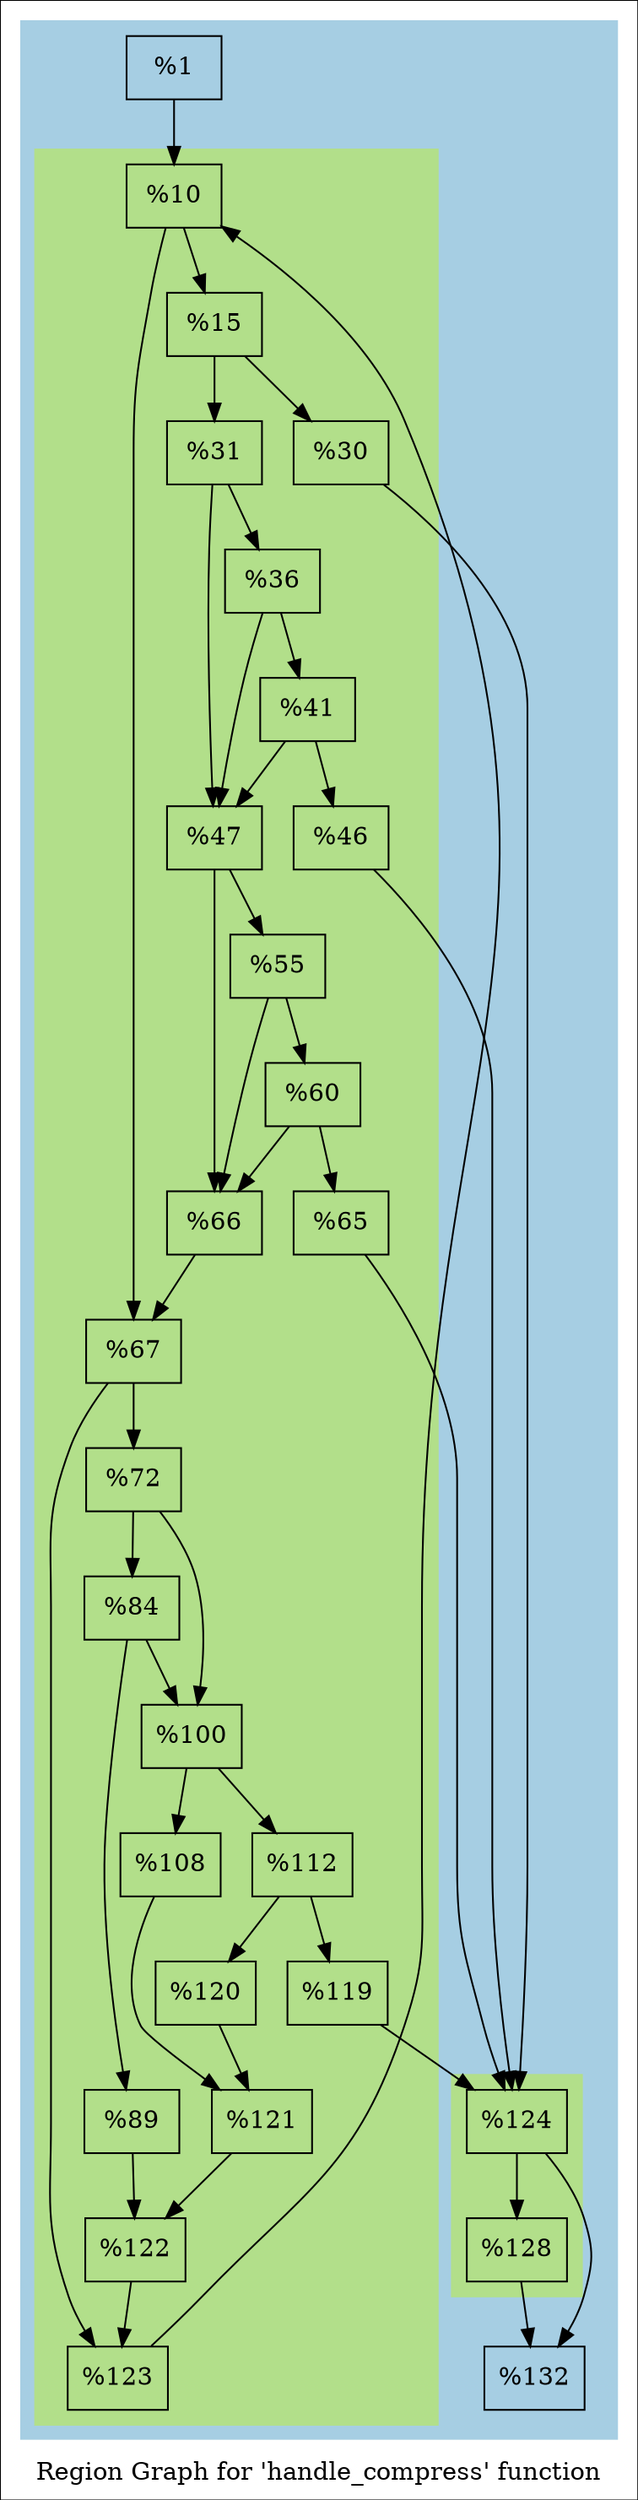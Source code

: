 digraph "Region Graph for 'handle_compress' function" {
	label="Region Graph for 'handle_compress' function";

	Node0x13870c0 [shape=record,label="{%1}"];
	Node0x13870c0 -> Node0x11d60a0;
	Node0x11d60a0 [shape=record,label="{%10}"];
	Node0x11d60a0 -> Node0x138b560;
	Node0x11d60a0 -> Node0x139d700;
	Node0x138b560 [shape=record,label="{%15}"];
	Node0x138b560 -> Node0x11126c0;
	Node0x138b560 -> Node0x1438f40;
	Node0x11126c0 [shape=record,label="{%30}"];
	Node0x11126c0 -> Node0x13d9d50;
	Node0x13d9d50 [shape=record,label="{%124}"];
	Node0x13d9d50 -> Node0x13a1c90;
	Node0x13d9d50 -> Node0x12d6d90;
	Node0x13a1c90 [shape=record,label="{%132}"];
	Node0x12d6d90 [shape=record,label="{%128}"];
	Node0x12d6d90 -> Node0x13a1c90;
	Node0x1438f40 [shape=record,label="{%31}"];
	Node0x1438f40 -> Node0x11419d0;
	Node0x1438f40 -> Node0x11ecdc0;
	Node0x11419d0 [shape=record,label="{%36}"];
	Node0x11419d0 -> Node0x1435380;
	Node0x11419d0 -> Node0x11ecdc0;
	Node0x1435380 [shape=record,label="{%41}"];
	Node0x1435380 -> Node0x13698a0;
	Node0x1435380 -> Node0x11ecdc0;
	Node0x13698a0 [shape=record,label="{%46}"];
	Node0x13698a0 -> Node0x13d9d50;
	Node0x11ecdc0 [shape=record,label="{%47}"];
	Node0x11ecdc0 -> Node0x1447720;
	Node0x11ecdc0 -> Node0x1374630;
	Node0x1447720 [shape=record,label="{%55}"];
	Node0x1447720 -> Node0x14509e0;
	Node0x1447720 -> Node0x1374630;
	Node0x14509e0 [shape=record,label="{%60}"];
	Node0x14509e0 -> Node0x10db550;
	Node0x14509e0 -> Node0x1374630;
	Node0x10db550 [shape=record,label="{%65}"];
	Node0x10db550 -> Node0x13d9d50;
	Node0x1374630 [shape=record,label="{%66}"];
	Node0x1374630 -> Node0x139d700;
	Node0x139d700 [shape=record,label="{%67}"];
	Node0x139d700 -> Node0x1386540;
	Node0x139d700 -> Node0x136b4e0;
	Node0x1386540 [shape=record,label="{%72}"];
	Node0x1386540 -> Node0x136ee50;
	Node0x1386540 -> Node0x1392160;
	Node0x136ee50 [shape=record,label="{%84}"];
	Node0x136ee50 -> Node0x11394e0;
	Node0x136ee50 -> Node0x1392160;
	Node0x11394e0 [shape=record,label="{%89}"];
	Node0x11394e0 -> Node0x13b86d0;
	Node0x13b86d0 [shape=record,label="{%122}"];
	Node0x13b86d0 -> Node0x136b4e0;
	Node0x136b4e0 [shape=record,label="{%123}"];
	Node0x136b4e0 -> Node0x11d60a0[constraint=false];
	Node0x1392160 [shape=record,label="{%100}"];
	Node0x1392160 -> Node0x13c0940;
	Node0x1392160 -> Node0x13e02b0;
	Node0x13c0940 [shape=record,label="{%108}"];
	Node0x13c0940 -> Node0x1360b30;
	Node0x1360b30 [shape=record,label="{%121}"];
	Node0x1360b30 -> Node0x13b86d0;
	Node0x13e02b0 [shape=record,label="{%112}"];
	Node0x13e02b0 -> Node0x1448660;
	Node0x13e02b0 -> Node0x1430b40;
	Node0x1448660 [shape=record,label="{%119}"];
	Node0x1448660 -> Node0x13d9d50;
	Node0x1430b40 [shape=record,label="{%120}"];
	Node0x1430b40 -> Node0x1360b30;
	colorscheme = "paired12"
        subgraph cluster_0x1429130 {
          label = "";
          style = filled;
          color = 1
          subgraph cluster_0x112b290 {
            label = "";
            style = filled;
            color = 3
            Node0x11d60a0;
            Node0x138b560;
            Node0x11126c0;
            Node0x1438f40;
            Node0x11419d0;
            Node0x1435380;
            Node0x13698a0;
            Node0x11ecdc0;
            Node0x1447720;
            Node0x14509e0;
            Node0x10db550;
            Node0x1374630;
            Node0x139d700;
            Node0x1386540;
            Node0x136ee50;
            Node0x11394e0;
            Node0x13b86d0;
            Node0x136b4e0;
            Node0x1392160;
            Node0x13c0940;
            Node0x1360b30;
            Node0x13e02b0;
            Node0x1448660;
            Node0x1430b40;
          }
          subgraph cluster_0x1459760 {
            label = "";
            style = filled;
            color = 3
            Node0x13d9d50;
            Node0x12d6d90;
          }
          Node0x13870c0;
          Node0x13a1c90;
        }
}
